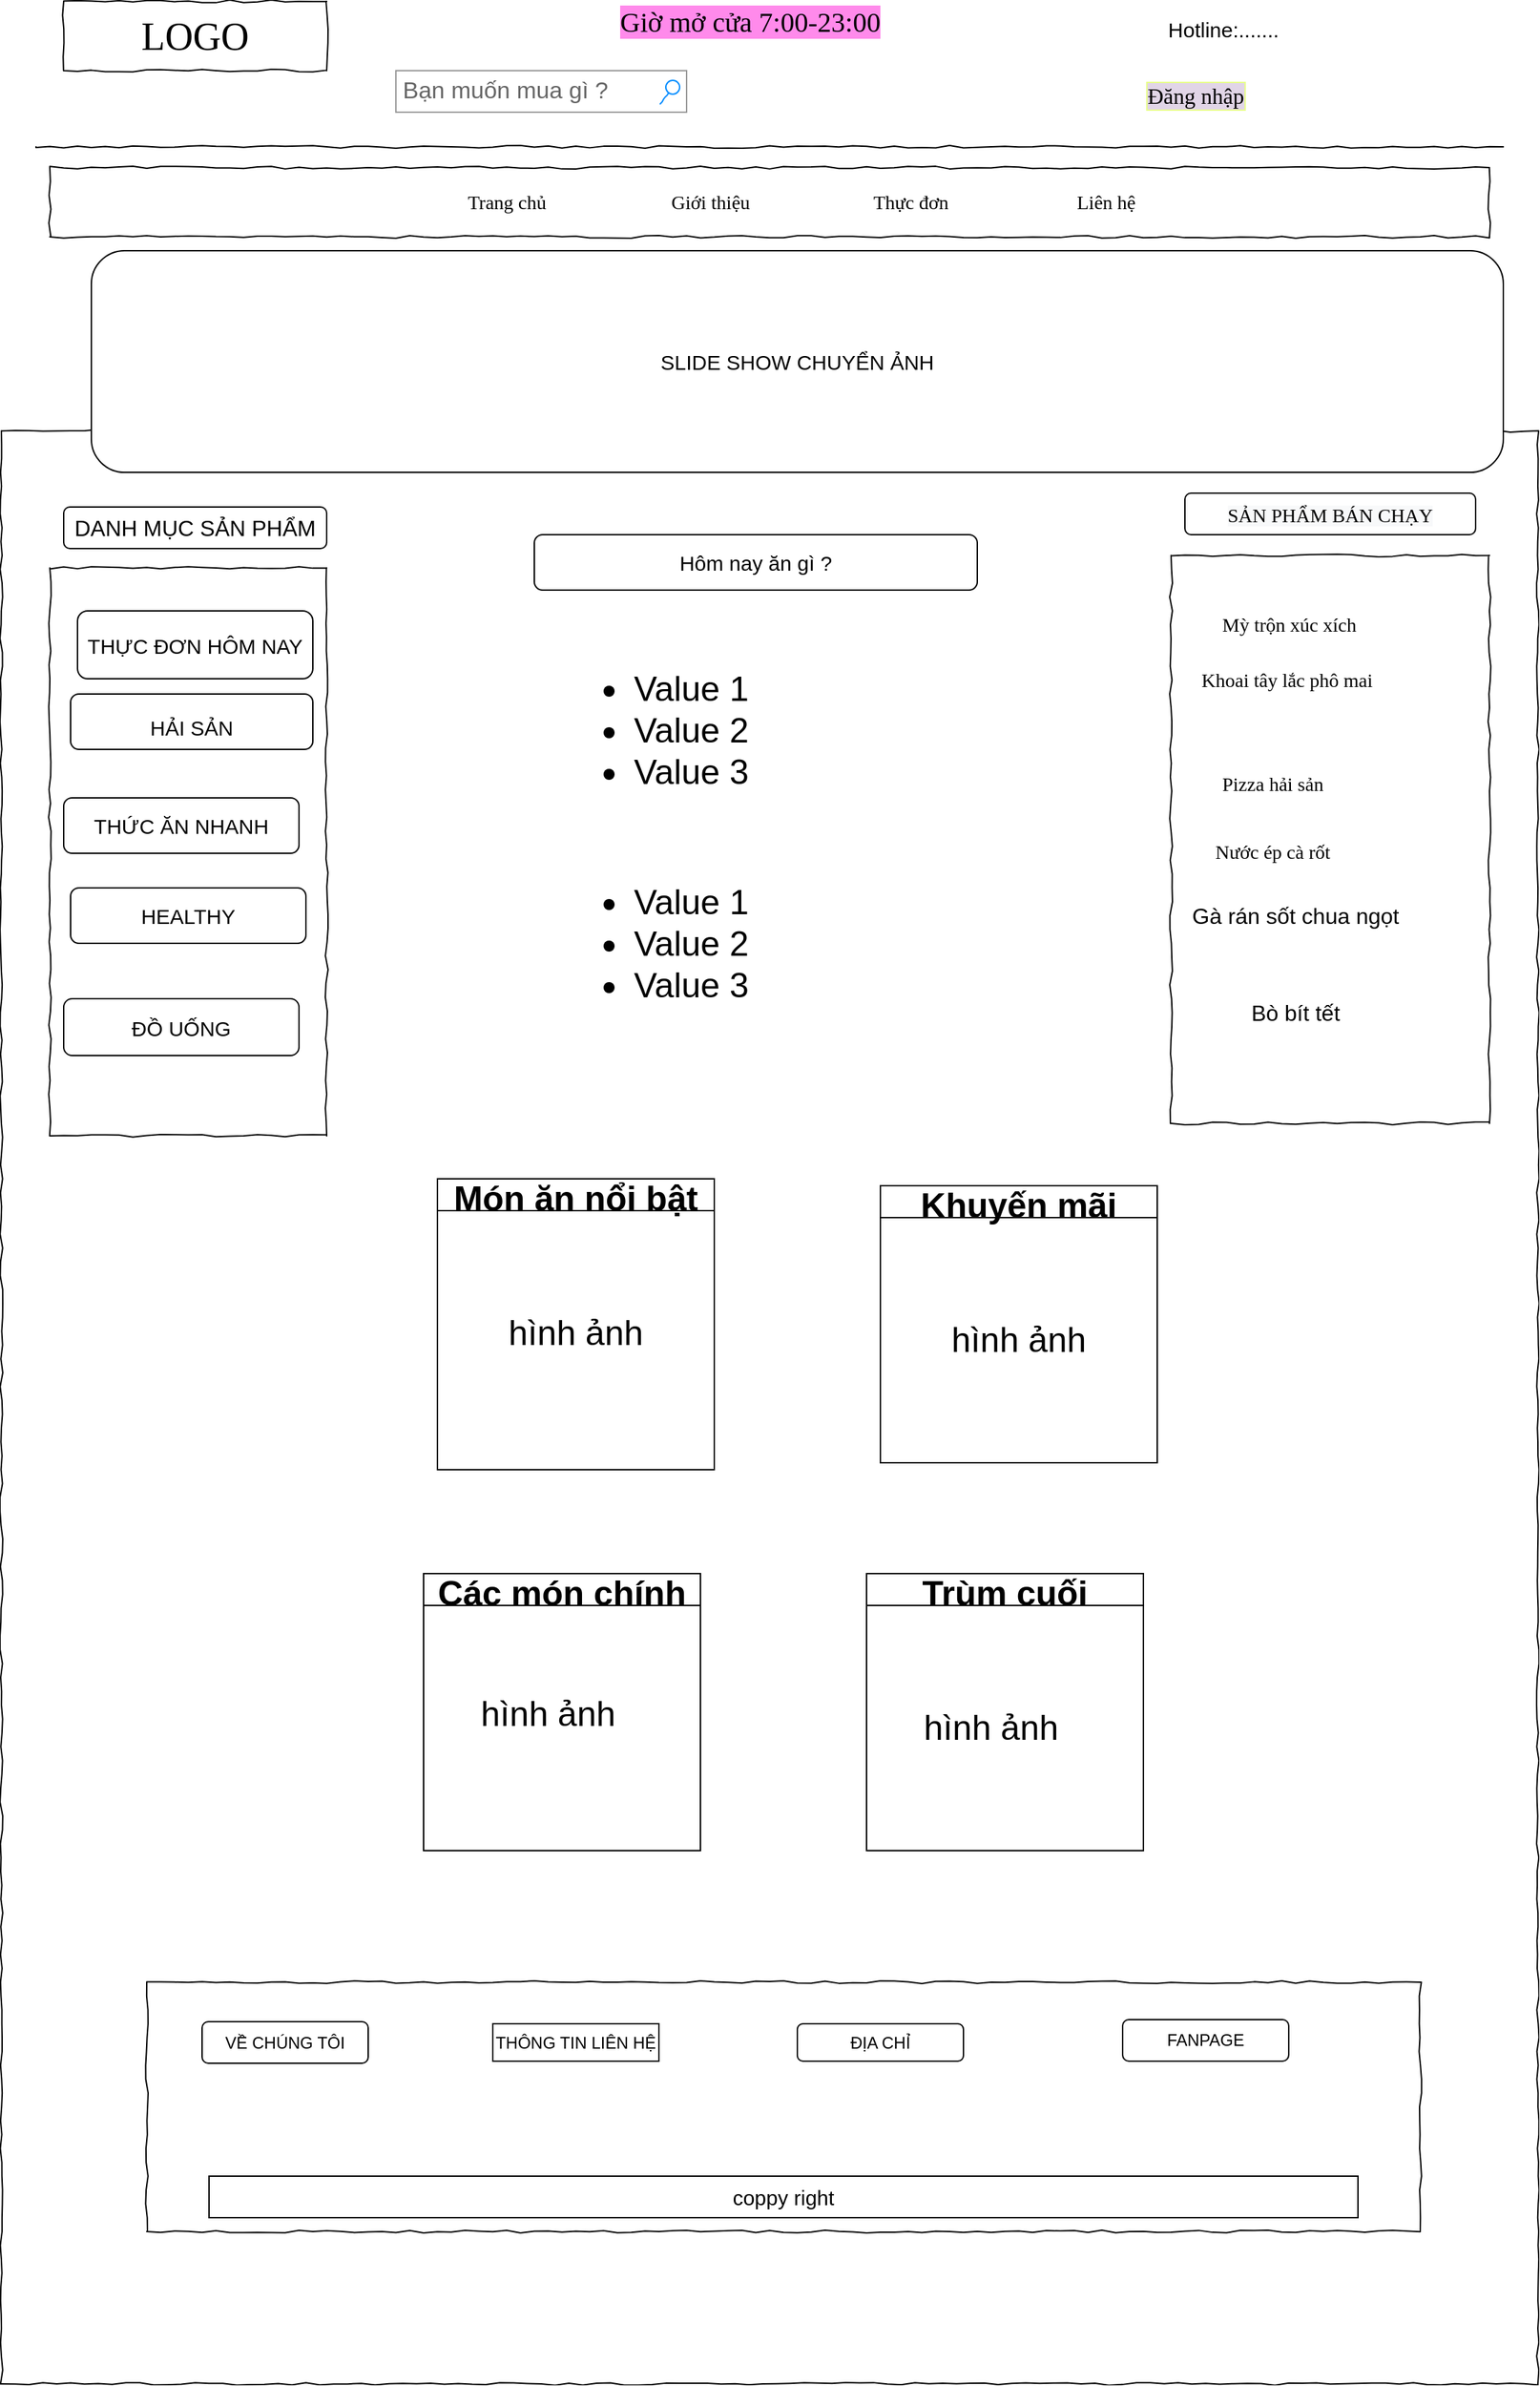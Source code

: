 <mxfile version="14.7.3" type="github">
  <diagram name="Page-1" id="03018318-947c-dd8e-b7a3-06fadd420f32">
    <mxGraphModel dx="2425" dy="725" grid="1" gridSize="10" guides="1" tooltips="1" connect="1" arrows="1" fold="1" page="1" pageScale="1" pageWidth="1100" pageHeight="850" background="#ffffff" math="0" shadow="0">
      <root>
        <mxCell id="0" />
        <mxCell id="1" parent="0" />
        <mxCell id="677b7b8949515195-1" value="" style="whiteSpace=wrap;html=1;rounded=0;shadow=0;labelBackgroundColor=none;strokeColor=#000000;strokeWidth=1;fillColor=none;fontFamily=Verdana;fontSize=12;fontColor=#000000;align=center;comic=1;" parent="1" vertex="1">
          <mxGeometry x="-5" y="350" width="1110" height="1410" as="geometry" />
        </mxCell>
        <mxCell id="677b7b8949515195-2" value="LOGO" style="whiteSpace=wrap;html=1;rounded=0;shadow=0;labelBackgroundColor=none;strokeWidth=1;fontFamily=Verdana;fontSize=28;align=center;comic=1;" parent="1" vertex="1">
          <mxGeometry x="40" y="40" width="190" height="50" as="geometry" />
        </mxCell>
        <mxCell id="677b7b8949515195-3" value="Bạn muốn mua gì ?" style="strokeWidth=1;shadow=0;dashed=0;align=center;html=1;shape=mxgraph.mockup.forms.searchBox;strokeColor=#999999;mainText=;strokeColor2=#008cff;fontColor=#666666;fontSize=17;align=left;spacingLeft=3;rounded=0;labelBackgroundColor=none;comic=1;" parent="1" vertex="1">
          <mxGeometry x="280" y="90" width="210" height="30" as="geometry" />
        </mxCell>
        <mxCell id="677b7b8949515195-4" value="Giờ mở cửa 7:00-23:00&lt;br style=&quot;font-size: 20px;&quot;&gt;" style="text;html=1;points=[];align=left;verticalAlign=top;spacingTop=-4;fontSize=20;fontFamily=Verdana;labelBorderColor=none;labelBackgroundColor=#FF8AEB;" parent="1" vertex="1">
          <mxGeometry x="440" y="40" width="120" height="40" as="geometry" />
        </mxCell>
        <mxCell id="677b7b8949515195-5" value="Đăng nhập" style="text;html=1;points=[];align=left;verticalAlign=top;spacingTop=-4;fontSize=16;fontFamily=Verdana;labelBackgroundColor=#E1D5E7;labelBorderColor=#E8FF8C;" parent="1" vertex="1">
          <mxGeometry x="820" y="95" width="60" height="20" as="geometry" />
        </mxCell>
        <mxCell id="677b7b8949515195-8" value="" style="whiteSpace=wrap;html=1;rounded=0;shadow=0;labelBackgroundColor=none;strokeWidth=1;fillColor=none;fontFamily=Verdana;fontSize=12;align=center;comic=1;" parent="1" vertex="1">
          <mxGeometry x="30" y="449" width="200" height="410" as="geometry" />
        </mxCell>
        <mxCell id="677b7b8949515195-9" value="" style="line;strokeWidth=1;html=1;rounded=0;shadow=0;labelBackgroundColor=none;fillColor=none;fontFamily=Verdana;fontSize=14;fontColor=#000000;align=center;comic=1;" parent="1" vertex="1">
          <mxGeometry x="20" y="140" width="1060" height="10" as="geometry" />
        </mxCell>
        <mxCell id="677b7b8949515195-10" value="" style="whiteSpace=wrap;html=1;rounded=0;shadow=0;labelBackgroundColor=none;strokeWidth=1;fillColor=none;fontFamily=Verdana;fontSize=12;align=center;comic=1;" parent="1" vertex="1">
          <mxGeometry x="30" y="160" width="1040" height="50" as="geometry" />
        </mxCell>
        <mxCell id="677b7b8949515195-11" value="Trang chủ" style="text;html=1;points=[];align=left;verticalAlign=top;spacingTop=-4;fontSize=14;fontFamily=Verdana" parent="1" vertex="1">
          <mxGeometry x="330" y="175" width="60" height="20" as="geometry" />
        </mxCell>
        <mxCell id="677b7b8949515195-12" value="Giới thiệu" style="text;html=1;points=[];align=left;verticalAlign=top;spacingTop=-4;fontSize=14;fontFamily=Verdana" parent="1" vertex="1">
          <mxGeometry x="477" y="175" width="60" height="20" as="geometry" />
        </mxCell>
        <mxCell id="677b7b8949515195-13" value="Thực đơn" style="text;html=1;points=[];align=left;verticalAlign=top;spacingTop=-4;fontSize=14;fontFamily=Verdana" parent="1" vertex="1">
          <mxGeometry x="623" y="175" width="60" height="20" as="geometry" />
        </mxCell>
        <mxCell id="677b7b8949515195-14" value="Liên hệ" style="text;html=1;points=[];align=left;verticalAlign=top;spacingTop=-4;fontSize=14;fontFamily=Verdana" parent="1" vertex="1">
          <mxGeometry x="770" y="175" width="60" height="20" as="geometry" />
        </mxCell>
        <mxCell id="677b7b8949515195-15" value="&lt;div style=&quot;text-align: justify&quot;&gt;&lt;br&gt;&lt;/div&gt;" style="whiteSpace=wrap;html=1;rounded=0;shadow=0;labelBackgroundColor=none;strokeWidth=1;fillColor=none;fontFamily=Verdana;fontSize=12;align=center;verticalAlign=top;spacing=10;comic=1;" parent="1" vertex="1">
          <mxGeometry x="100" y="1470" width="920" height="180" as="geometry" />
        </mxCell>
        <mxCell id="677b7b8949515195-25" value="" style="whiteSpace=wrap;html=1;rounded=0;shadow=0;labelBackgroundColor=none;strokeWidth=1;fillColor=none;fontFamily=Verdana;fontSize=12;align=center;comic=1;" parent="1" vertex="1">
          <mxGeometry x="840" y="440" width="230" height="410" as="geometry" />
        </mxCell>
        <mxCell id="677b7b8949515195-46" value="Mỳ trộn xúc xích" style="text;html=1;points=[];align=left;verticalAlign=top;spacingTop=-4;fontSize=14;fontFamily=Verdana" parent="1" vertex="1">
          <mxGeometry x="875" y="480" width="170" height="20" as="geometry" />
        </mxCell>
        <mxCell id="677b7b8949515195-47" value="Khoai tây lắc phô mai" style="text;html=1;points=[];align=left;verticalAlign=top;spacingTop=-4;fontSize=14;fontFamily=Verdana" parent="1" vertex="1">
          <mxGeometry x="860" y="520" width="170" height="20" as="geometry" />
        </mxCell>
        <mxCell id="677b7b8949515195-48" value="Pizza hải sản" style="text;html=1;points=[];align=left;verticalAlign=top;spacingTop=-4;fontSize=14;fontFamily=Verdana" parent="1" vertex="1">
          <mxGeometry x="875" y="595" width="170" height="20" as="geometry" />
        </mxCell>
        <mxCell id="677b7b8949515195-49" value="Nước ép cà rốt" style="text;html=1;points=[];align=left;verticalAlign=top;spacingTop=-4;fontSize=14;fontFamily=Verdana" parent="1" vertex="1">
          <mxGeometry x="870" y="644" width="170" height="20" as="geometry" />
        </mxCell>
        <mxCell id="ZxaAQ4n8nj9VSlKFj-G1-3" value="THÔNG TIN LIÊN HỆ" style="rounded=0;whiteSpace=wrap;html=1;" vertex="1" parent="1">
          <mxGeometry x="350" y="1500" width="120" height="27" as="geometry" />
        </mxCell>
        <mxCell id="ZxaAQ4n8nj9VSlKFj-G1-4" value="ĐỊA CHỈ" style="rounded=1;whiteSpace=wrap;html=1;" vertex="1" parent="1">
          <mxGeometry x="570" y="1500" width="120" height="27" as="geometry" />
        </mxCell>
        <mxCell id="ZxaAQ4n8nj9VSlKFj-G1-5" value="FANPAGE" style="rounded=1;whiteSpace=wrap;html=1;" vertex="1" parent="1">
          <mxGeometry x="805" y="1497" width="120" height="30" as="geometry" />
        </mxCell>
        <mxCell id="ZxaAQ4n8nj9VSlKFj-G1-6" value="VỀ CHÚNG TÔI" style="rounded=1;whiteSpace=wrap;html=1;" vertex="1" parent="1">
          <mxGeometry x="140" y="1498.5" width="120" height="30" as="geometry" />
        </mxCell>
        <mxCell id="ZxaAQ4n8nj9VSlKFj-G1-7" value="" style="shape=image;html=1;verticalAlign=top;verticalLabelPosition=bottom;labelBackgroundColor=#ffffff;imageAspect=0;aspect=fixed;image=https://cdn0.iconfinder.com/data/icons/typicons-2/24/shopping-cart-128.png;fontSize=16;" vertex="1" parent="1">
          <mxGeometry x="925" y="95" width="25" height="25" as="geometry" />
        </mxCell>
        <mxCell id="ZxaAQ4n8nj9VSlKFj-G1-8" value="Gà rán sốt chua ngọt" style="text;html=1;strokeColor=none;fillColor=none;align=center;verticalAlign=middle;whiteSpace=wrap;rounded=0;fontSize=16;" vertex="1" parent="1">
          <mxGeometry x="845" y="690" width="170" height="20" as="geometry" />
        </mxCell>
        <mxCell id="ZxaAQ4n8nj9VSlKFj-G1-9" value="&#xa;&#xa;&lt;span style=&quot;color: rgb(0, 0, 0); font-family: verdana; font-size: 14px; font-style: normal; font-weight: 400; letter-spacing: normal; text-align: left; text-indent: 0px; text-transform: none; word-spacing: 0px; background-color: rgb(248, 249, 250); display: inline; float: none;&quot;&gt;SẢN PHẨM BÁN CHẠY&lt;/span&gt;&#xa;&#xa;" style="rounded=1;whiteSpace=wrap;html=1;fontSize=16;" vertex="1" parent="1">
          <mxGeometry x="850" y="395" width="210" height="30" as="geometry" />
        </mxCell>
        <mxCell id="ZxaAQ4n8nj9VSlKFj-G1-10" value="DANH MỤC SẢN PHẨM" style="rounded=1;whiteSpace=wrap;html=1;fontSize=16;" vertex="1" parent="1">
          <mxGeometry x="40" y="405" width="190" height="30" as="geometry" />
        </mxCell>
        <mxCell id="ZxaAQ4n8nj9VSlKFj-G1-11" value="Bò bít tết" style="text;html=1;strokeColor=none;fillColor=none;align=center;verticalAlign=middle;whiteSpace=wrap;rounded=0;fontSize=16;" vertex="1" parent="1">
          <mxGeometry x="870" y="760" width="120" height="20" as="geometry" />
        </mxCell>
        <mxCell id="ZxaAQ4n8nj9VSlKFj-G1-34" value="&lt;font style=&quot;font-size: 15px;&quot;&gt;THỰC ĐƠN HÔM NAY&lt;/font&gt;" style="rounded=1;whiteSpace=wrap;html=1;shadow=0;labelBackgroundColor=none;fontSize=15;" vertex="1" parent="1">
          <mxGeometry x="50" y="480" width="170" height="49" as="geometry" />
        </mxCell>
        <mxCell id="ZxaAQ4n8nj9VSlKFj-G1-35" value="THỨC ĂN NHANH" style="rounded=1;whiteSpace=wrap;html=1;shadow=0;labelBackgroundColor=none;fontSize=15;" vertex="1" parent="1">
          <mxGeometry x="40" y="615" width="170" height="40" as="geometry" />
        </mxCell>
        <mxCell id="ZxaAQ4n8nj9VSlKFj-G1-36" value="ĐỒ UỐNG" style="whiteSpace=wrap;html=1;rounded=1;shadow=0;fontSize=15;" vertex="1" parent="1">
          <mxGeometry x="40" y="760" width="170" height="41" as="geometry" />
        </mxCell>
        <mxCell id="ZxaAQ4n8nj9VSlKFj-G1-38" value="HEALTHY" style="rounded=1;whiteSpace=wrap;html=1;shadow=0;labelBackgroundColor=none;fontSize=15;" vertex="1" parent="1">
          <mxGeometry x="45" y="680" width="170" height="40" as="geometry" />
        </mxCell>
        <mxCell id="ZxaAQ4n8nj9VSlKFj-G1-39" value="SLIDE SHOW CHUYỂN ẢNH" style="rounded=1;whiteSpace=wrap;html=1;shadow=0;labelBackgroundColor=none;fontSize=15;" vertex="1" parent="1">
          <mxGeometry x="60" y="220" width="1020" height="160" as="geometry" />
        </mxCell>
        <mxCell id="ZxaAQ4n8nj9VSlKFj-G1-41" value="Hotline:.......&amp;nbsp;" style="text;html=1;strokeColor=none;fillColor=none;align=center;verticalAlign=middle;whiteSpace=wrap;rounded=0;shadow=0;labelBackgroundColor=none;fontSize=15;" vertex="1" parent="1">
          <mxGeometry x="860" y="50" width="40" height="20" as="geometry" />
        </mxCell>
        <mxCell id="ZxaAQ4n8nj9VSlKFj-G1-42" value="coppy right" style="rounded=0;whiteSpace=wrap;html=1;shadow=0;labelBackgroundColor=none;fontSize=15;" vertex="1" parent="1">
          <mxGeometry x="145" y="1610" width="830" height="30" as="geometry" />
        </mxCell>
        <mxCell id="ZxaAQ4n8nj9VSlKFj-G1-55" value="Hôm nay ăn gì ?" style="rounded=1;whiteSpace=wrap;html=1;shadow=0;labelBackgroundColor=none;fontSize=15;" vertex="1" parent="1">
          <mxGeometry x="380" y="425" width="320" height="40" as="geometry" />
        </mxCell>
        <mxCell id="ZxaAQ4n8nj9VSlKFj-G1-61" value="&lt;ul&gt;&lt;li&gt;Value 1&lt;/li&gt;&lt;li&gt;Value 2&lt;/li&gt;&lt;li&gt;Value 3&lt;/li&gt;&lt;/ul&gt;" style="text;strokeColor=none;fillColor=none;html=1;whiteSpace=wrap;verticalAlign=middle;overflow=hidden;shadow=0;labelBackgroundColor=none;fontSize=25;" vertex="1" parent="1">
          <mxGeometry x="410" y="475" width="540" height="180" as="geometry" />
        </mxCell>
        <mxCell id="ZxaAQ4n8nj9VSlKFj-G1-62" value="Món ăn nổi bật" style="swimlane;shadow=0;labelBackgroundColor=none;fontSize=25;" vertex="1" parent="1">
          <mxGeometry x="310" y="890" width="200" height="210" as="geometry" />
        </mxCell>
        <mxCell id="ZxaAQ4n8nj9VSlKFj-G1-63" value="hình ảnh" style="text;html=1;strokeColor=none;fillColor=none;align=center;verticalAlign=middle;whiteSpace=wrap;rounded=0;shadow=0;labelBackgroundColor=none;fontSize=25;" vertex="1" parent="ZxaAQ4n8nj9VSlKFj-G1-62">
          <mxGeometry x="40" y="100" width="120" height="20" as="geometry" />
        </mxCell>
        <mxCell id="ZxaAQ4n8nj9VSlKFj-G1-64" value="Khuyến mãi" style="swimlane;shadow=0;labelBackgroundColor=none;fontSize=25;" vertex="1" parent="1">
          <mxGeometry x="630" y="895" width="200" height="200" as="geometry" />
        </mxCell>
        <mxCell id="ZxaAQ4n8nj9VSlKFj-G1-65" value="hình ảnh" style="text;html=1;strokeColor=none;fillColor=none;align=center;verticalAlign=middle;whiteSpace=wrap;rounded=0;shadow=0;labelBackgroundColor=none;fontSize=25;" vertex="1" parent="ZxaAQ4n8nj9VSlKFj-G1-64">
          <mxGeometry x="40" y="100" width="120" height="20" as="geometry" />
        </mxCell>
        <mxCell id="ZxaAQ4n8nj9VSlKFj-G1-67" value="Các món chính" style="swimlane;shadow=0;labelBackgroundColor=none;fontSize=25;" vertex="1" parent="1">
          <mxGeometry x="300" y="1175" width="200" height="200" as="geometry" />
        </mxCell>
        <mxCell id="ZxaAQ4n8nj9VSlKFj-G1-68" value="hình ảnh" style="text;html=1;strokeColor=none;fillColor=none;align=center;verticalAlign=middle;whiteSpace=wrap;rounded=0;shadow=0;labelBackgroundColor=none;fontSize=25;" vertex="1" parent="ZxaAQ4n8nj9VSlKFj-G1-67">
          <mxGeometry x="30" y="90" width="120" height="20" as="geometry" />
        </mxCell>
        <mxCell id="ZxaAQ4n8nj9VSlKFj-G1-69" value="Trùm cuối" style="swimlane;shadow=0;labelBackgroundColor=none;fontSize=25;" vertex="1" parent="1">
          <mxGeometry x="620" y="1175" width="200" height="200" as="geometry" />
        </mxCell>
        <mxCell id="ZxaAQ4n8nj9VSlKFj-G1-71" value="hình ảnh" style="text;html=1;strokeColor=none;fillColor=none;align=center;verticalAlign=middle;whiteSpace=wrap;rounded=0;shadow=0;labelBackgroundColor=none;fontSize=25;" vertex="1" parent="ZxaAQ4n8nj9VSlKFj-G1-69">
          <mxGeometry x="30" y="100" width="120" height="20" as="geometry" />
        </mxCell>
        <mxCell id="ZxaAQ4n8nj9VSlKFj-G1-72" value="&lt;ul&gt;&lt;li&gt;Value 1&lt;/li&gt;&lt;li&gt;Value 2&lt;/li&gt;&lt;li&gt;Value 3&lt;/li&gt;&lt;/ul&gt;" style="text;strokeColor=none;fillColor=none;html=1;whiteSpace=wrap;verticalAlign=middle;overflow=hidden;shadow=0;labelBackgroundColor=none;fontSize=25;" vertex="1" parent="1">
          <mxGeometry x="410" y="644" width="230" height="150" as="geometry" />
        </mxCell>
        <mxCell id="ZxaAQ4n8nj9VSlKFj-G1-75" value="&lt;font style=&quot;font-size: 15px&quot;&gt;HẢI SẢN&lt;/font&gt;" style="rounded=1;whiteSpace=wrap;html=1;shadow=0;labelBackgroundColor=none;fontSize=25;" vertex="1" parent="1">
          <mxGeometry x="45" y="540" width="175" height="40" as="geometry" />
        </mxCell>
      </root>
    </mxGraphModel>
  </diagram>
</mxfile>
